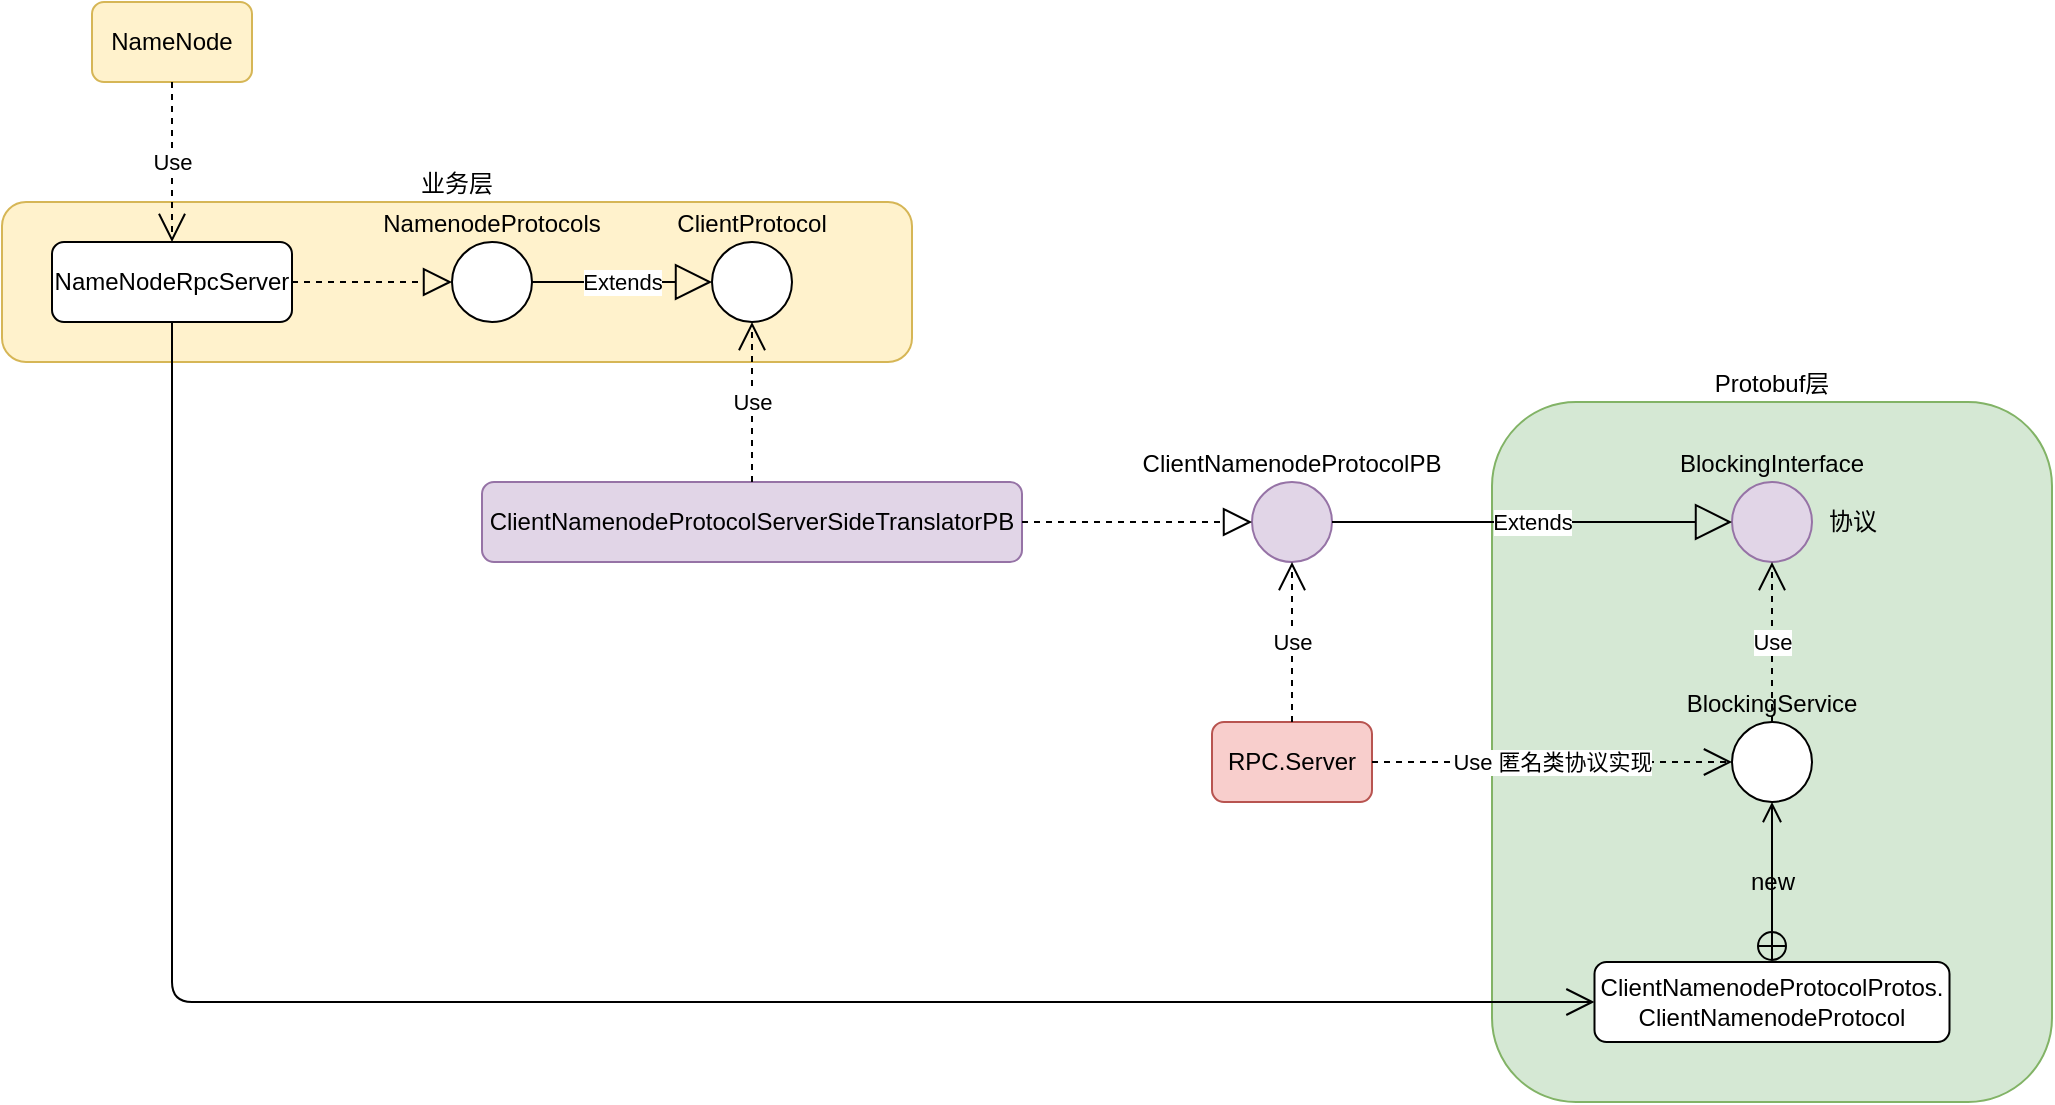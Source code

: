 <mxfile version="12.4.2" type="device" pages="1"><diagram id="sjhYgchV1KD79TAzZ5Pd" name="第 1 页"><mxGraphModel dx="1106" dy="830" grid="1" gridSize="10" guides="1" tooltips="1" connect="1" arrows="1" fold="1" page="1" pageScale="1" pageWidth="827" pageHeight="1169" math="0" shadow="0"><root><mxCell id="0"/><mxCell id="1" parent="0"/><mxCell id="vXTNqdns_JRvR0f62JlR-54" value="Protobuf层" style="rounded=1;whiteSpace=wrap;html=1;fillColor=#d5e8d4;strokeColor=#82b366;labelPosition=center;verticalLabelPosition=top;align=center;verticalAlign=bottom;" parent="1" vertex="1"><mxGeometry x="770" y="360" width="280" height="350" as="geometry"/></mxCell><mxCell id="vXTNqdns_JRvR0f62JlR-53" value="业务层" style="rounded=1;whiteSpace=wrap;html=1;fillColor=#fff2cc;strokeColor=#d6b656;labelPosition=center;verticalLabelPosition=top;align=center;verticalAlign=bottom;" parent="1" vertex="1"><mxGeometry x="25" y="260" width="455" height="80" as="geometry"/></mxCell><mxCell id="vXTNqdns_JRvR0f62JlR-25" value="NameNode" style="rounded=1;whiteSpace=wrap;html=1;fillColor=#fff2cc;strokeColor=#d6b656;" parent="1" vertex="1"><mxGeometry x="70" y="160" width="80" height="40" as="geometry"/></mxCell><mxCell id="vXTNqdns_JRvR0f62JlR-26" value="&lt;div&gt;&lt;span&gt;NameNodeRpcServer&lt;/span&gt;&lt;br&gt;&lt;/div&gt;" style="rounded=1;whiteSpace=wrap;html=1;" parent="1" vertex="1"><mxGeometry x="50" y="280" width="120" height="40" as="geometry"/></mxCell><mxCell id="vXTNqdns_JRvR0f62JlR-27" value="Use" style="endArrow=open;endSize=12;dashed=1;html=1;exitX=0.5;exitY=1;exitDx=0;exitDy=0;entryX=0.5;entryY=0;entryDx=0;entryDy=0;" parent="1" source="vXTNqdns_JRvR0f62JlR-25" target="vXTNqdns_JRvR0f62JlR-26" edge="1"><mxGeometry width="160" relative="1" as="geometry"><mxPoint x="310" y="330" as="sourcePoint"/><mxPoint x="470" y="330" as="targetPoint"/></mxGeometry></mxCell><mxCell id="vXTNqdns_JRvR0f62JlR-29" value="" style="endArrow=block;dashed=1;endFill=0;endSize=12;html=1;entryX=0;entryY=0.5;entryDx=0;entryDy=0;exitX=1;exitY=0.5;exitDx=0;exitDy=0;" parent="1" source="vXTNqdns_JRvR0f62JlR-26" target="vXTNqdns_JRvR0f62JlR-31" edge="1"><mxGeometry width="160" relative="1" as="geometry"><mxPoint x="190" y="300" as="sourcePoint"/><mxPoint x="370" y="190" as="targetPoint"/></mxGeometry></mxCell><mxCell id="vXTNqdns_JRvR0f62JlR-30" value="ClientProtocol" style="ellipse;whiteSpace=wrap;html=1;aspect=fixed;labelPosition=center;verticalLabelPosition=top;align=center;verticalAlign=bottom;" parent="1" vertex="1"><mxGeometry x="380" y="280" width="40" height="40" as="geometry"/></mxCell><mxCell id="vXTNqdns_JRvR0f62JlR-31" value="&lt;span style=&quot;white-space: normal&quot;&gt;NamenodeProtocols&lt;/span&gt;" style="ellipse;whiteSpace=wrap;html=1;aspect=fixed;labelPosition=center;verticalLabelPosition=top;align=center;verticalAlign=bottom;" parent="1" vertex="1"><mxGeometry x="250" y="280" width="40" height="40" as="geometry"/></mxCell><mxCell id="vXTNqdns_JRvR0f62JlR-33" value="ClientNamenodeProtocolServerSideTranslatorPB" style="rounded=1;whiteSpace=wrap;html=1;fillColor=#e1d5e7;strokeColor=#9673a6;" parent="1" vertex="1"><mxGeometry x="265" y="400" width="270" height="40" as="geometry"/></mxCell><mxCell id="vXTNqdns_JRvR0f62JlR-34" value="Use" style="endArrow=open;endSize=12;dashed=1;html=1;" parent="1" source="vXTNqdns_JRvR0f62JlR-33" target="vXTNqdns_JRvR0f62JlR-30" edge="1"><mxGeometry width="160" relative="1" as="geometry"><mxPoint x="400" y="400" as="sourcePoint"/><mxPoint x="260" y="620" as="targetPoint"/></mxGeometry></mxCell><mxCell id="vXTNqdns_JRvR0f62JlR-35" value="ClientNamenodeProtocolPB" style="ellipse;whiteSpace=wrap;html=1;aspect=fixed;labelPosition=center;verticalLabelPosition=top;align=center;verticalAlign=bottom;fillColor=#e1d5e7;strokeColor=#9673a6;" parent="1" vertex="1"><mxGeometry x="650" y="400" width="40" height="40" as="geometry"/></mxCell><mxCell id="vXTNqdns_JRvR0f62JlR-36" value="" style="endArrow=block;dashed=1;endFill=0;endSize=12;html=1;exitX=1;exitY=0.5;exitDx=0;exitDy=0;" parent="1" source="vXTNqdns_JRvR0f62JlR-33" target="vXTNqdns_JRvR0f62JlR-35" edge="1"><mxGeometry width="160" relative="1" as="geometry"><mxPoint x="150" y="620" as="sourcePoint"/><mxPoint x="310" y="620" as="targetPoint"/></mxGeometry></mxCell><mxCell id="vXTNqdns_JRvR0f62JlR-37" value="BlockingInterface" style="ellipse;whiteSpace=wrap;html=1;aspect=fixed;labelPosition=center;verticalLabelPosition=top;align=center;verticalAlign=bottom;fillColor=#e1d5e7;strokeColor=#9673a6;" parent="1" vertex="1"><mxGeometry x="890" y="400" width="40" height="40" as="geometry"/></mxCell><mxCell id="vXTNqdns_JRvR0f62JlR-38" value="Extends" style="endArrow=block;endSize=16;endFill=0;html=1;exitX=1;exitY=0.5;exitDx=0;exitDy=0;entryX=0;entryY=0.5;entryDx=0;entryDy=0;" parent="1" source="vXTNqdns_JRvR0f62JlR-35" target="vXTNqdns_JRvR0f62JlR-37" edge="1"><mxGeometry width="160" relative="1" as="geometry"><mxPoint x="720" y="490" as="sourcePoint"/><mxPoint x="880" y="490" as="targetPoint"/></mxGeometry></mxCell><mxCell id="vXTNqdns_JRvR0f62JlR-41" value="Use" style="endArrow=open;endSize=12;dashed=1;html=1;entryX=0.5;entryY=1;entryDx=0;entryDy=0;exitX=0.5;exitY=0;exitDx=0;exitDy=0;" parent="1" source="KIfFNKniJtvO7i1zoXdd-1" target="vXTNqdns_JRvR0f62JlR-37" edge="1"><mxGeometry width="160" relative="1" as="geometry"><mxPoint x="910" y="520" as="sourcePoint"/><mxPoint x="270" y="620" as="targetPoint"/></mxGeometry></mxCell><mxCell id="vXTNqdns_JRvR0f62JlR-42" value="Extends" style="endArrow=block;endSize=16;endFill=0;html=1;exitX=1;exitY=0.5;exitDx=0;exitDy=0;entryX=0;entryY=0.5;entryDx=0;entryDy=0;" parent="1" source="vXTNqdns_JRvR0f62JlR-31" target="vXTNqdns_JRvR0f62JlR-30" edge="1"><mxGeometry width="160" relative="1" as="geometry"><mxPoint x="50" y="580" as="sourcePoint"/><mxPoint x="210" y="580" as="targetPoint"/></mxGeometry></mxCell><mxCell id="vXTNqdns_JRvR0f62JlR-43" value="RPC.Server" style="rounded=1;whiteSpace=wrap;html=1;fillColor=#f8cecc;strokeColor=#b85450;" parent="1" vertex="1"><mxGeometry x="630" y="520" width="80" height="40" as="geometry"/></mxCell><mxCell id="vXTNqdns_JRvR0f62JlR-44" value="Use" style="endArrow=open;endSize=12;dashed=1;html=1;exitX=0.5;exitY=0;exitDx=0;exitDy=0;entryX=0.5;entryY=1;entryDx=0;entryDy=0;" parent="1" source="vXTNqdns_JRvR0f62JlR-43" target="vXTNqdns_JRvR0f62JlR-35" edge="1"><mxGeometry width="160" relative="1" as="geometry"><mxPoint x="50" y="580" as="sourcePoint"/><mxPoint x="210" y="580" as="targetPoint"/></mxGeometry></mxCell><mxCell id="vXTNqdns_JRvR0f62JlR-45" value="Use 匿名类协议实现" style="endArrow=open;endSize=12;dashed=1;html=1;exitX=1;exitY=0.5;exitDx=0;exitDy=0;entryX=0;entryY=0.5;entryDx=0;entryDy=0;" parent="1" source="vXTNqdns_JRvR0f62JlR-43" target="KIfFNKniJtvO7i1zoXdd-1" edge="1"><mxGeometry width="160" relative="1" as="geometry"><mxPoint x="50" y="580" as="sourcePoint"/><mxPoint x="865" y="540" as="targetPoint"/></mxGeometry></mxCell><mxCell id="vXTNqdns_JRvR0f62JlR-46" value="ClientNamenodeProtocolProtos.&lt;br&gt;ClientNamenodeProtocol" style="rounded=1;whiteSpace=wrap;html=1;" parent="1" vertex="1"><mxGeometry x="821.25" y="640" width="177.5" height="40" as="geometry"/></mxCell><mxCell id="vXTNqdns_JRvR0f62JlR-51" value="" style="endArrow=open;endFill=1;endSize=12;html=1;exitX=0.5;exitY=1;exitDx=0;exitDy=0;edgeStyle=orthogonalEdgeStyle;" parent="1" source="vXTNqdns_JRvR0f62JlR-26" target="vXTNqdns_JRvR0f62JlR-46" edge="1"><mxGeometry width="160" relative="1" as="geometry"><mxPoint x="50" y="700" as="sourcePoint"/><mxPoint x="840" y="660" as="targetPoint"/><Array as="points"><mxPoint x="110" y="660"/></Array></mxGeometry></mxCell><mxCell id="KIfFNKniJtvO7i1zoXdd-1" value="BlockingService" style="ellipse;whiteSpace=wrap;html=1;aspect=fixed;labelPosition=center;verticalLabelPosition=top;align=center;verticalAlign=bottom;" parent="1" vertex="1"><mxGeometry x="890" y="520" width="40" height="40" as="geometry"/></mxCell><mxCell id="KIfFNKniJtvO7i1zoXdd-2" value="" style="endArrow=open;startArrow=circlePlus;endFill=0;startFill=0;endSize=8;html=1;exitX=0.5;exitY=0;exitDx=0;exitDy=0;entryX=0.5;entryY=1;entryDx=0;entryDy=0;" parent="1" source="vXTNqdns_JRvR0f62JlR-46" target="KIfFNKniJtvO7i1zoXdd-1" edge="1"><mxGeometry width="160" relative="1" as="geometry"><mxPoint x="838.75" y="740" as="sourcePoint"/><mxPoint x="998.75" y="740" as="targetPoint"/></mxGeometry></mxCell><mxCell id="KIfFNKniJtvO7i1zoXdd-3" value="协议" style="text;html=1;align=center;verticalAlign=middle;resizable=0;points=[];;autosize=1;" parent="1" vertex="1"><mxGeometry x="930" y="410" width="40" height="20" as="geometry"/></mxCell><mxCell id="bZP4w6jF5Kh-R7kk7-ow-1" value="new" style="text;html=1;align=center;verticalAlign=middle;resizable=0;points=[];;autosize=1;" vertex="1" parent="1"><mxGeometry x="890" y="590" width="40" height="20" as="geometry"/></mxCell></root></mxGraphModel></diagram></mxfile>